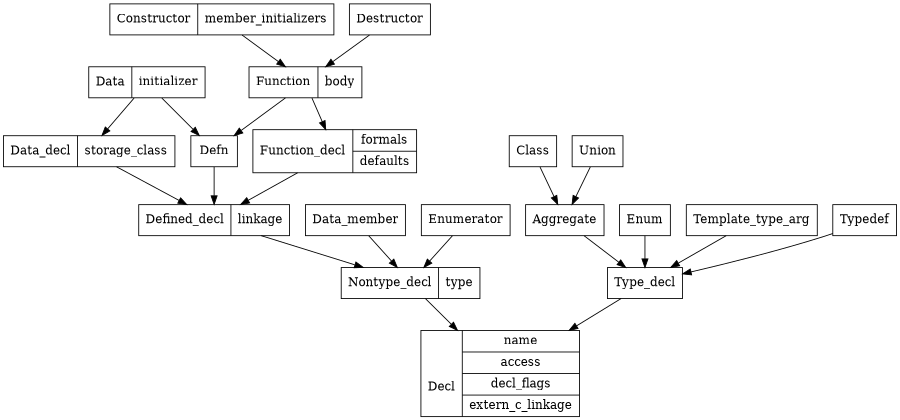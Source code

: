 digraph Alf {
	graph [size="6,9"];
	node [label="\N", shape=record];
	graph [bb="0,0,895,474"];
	Decl [label="\n\nDecl|{name|access|decl_flags|extern_c_linkage}", pos="553,50", rects="475,0,518,100 518,75,632,100 518,50,632,75 518,25,632,50 518,0,632,25", width="2.17", height="1.39"];
	Nontype_decl [label="Nontype_decl|{type}", pos="410,154", rects="342,136,438,172 438,136,478,172", width="1.89", height="0.50"];
	Defined_decl [label="Defined_decl|{linkage}", pos="215,226", rects="139,208,232,244 232,208,291,244", width="2.11", height="0.50"];
	Data_decl [label="Data_decl|{storage_class}", pos="85,305", rects="0,287,75,323 75,287,170,323", width="2.36", height="0.50"];
	Function_decl [label="Function_decl|{formals|defaults}", pos="339,305", rects="260,280,357,330 357,305,419,330 357,280,419,305", width="2.19", height="0.69"];
	Data [label="Data|{initializer}", pos="148,384", rects="92,366,135,402 135,366,204,402", width="1.56", height="0.50"];
	Function [label="Function|{body}", pos="277,384", rects="222,366,288,402 288,366,333,402", width="1.53", height="0.50"];
	Constructor [label="Constructor|{member_initializers}", pos="196,456", rects="90,438,174,474 174,438,302,474", width="2.94", height="0.50"];
	Aggregate [pos="561,226", rects="523,208,600,244", width="1.06", height="0.50"];
	Type_decl [pos="644,154", rects="606,136,682,172", width="1.06", height="0.50"];
	Class [pos="525,305", rects="498,287,552,323", width="0.75", height="0.50"];
	Union [pos="597,305", rects="570,287,624,323", width="0.75", height="0.50"];
	Defn [pos="215,305", rects="188,287,242,323", width="0.75", height="0.50"];
	Data_member [pos="357,226", rects="309,208,405,244", width="1.33", height="0.50"];
	Enum [pos="644,226", rects="617,208,671,244", width="0.75", height="0.50"];
	Enumerator [pos="464,226", rects="423,208,506,244", width="1.14", height="0.50"];
	Destructor [pos="358,456", rects="320,438,396,474", width="1.06", height="0.50"];
	Template_type_arg [pos="752,226", rects="689,208,815,244", width="1.75", height="0.50"];
	Typedef [pos="864,226", rects="833,208,896,244", width="0.86", height="0.50"];
	Aggregate -> Type_decl [pos="e,624,172 582,208 592,199 605,188 616,179"];
	Class -> Aggregate [pos="e,553,244 533,287 538,277 543,264 549,253"];
	Union -> Aggregate [pos="e,569,244 589,287 584,277 579,264 573,253"];
	Data -> Data_decl [pos="e,100,323 133,366 125,356 115,342 106,331"];
	Data -> Defn [pos="e,199,323 164,366 172,356 183,342 193,331"];
	Data_decl -> Defined_decl [pos="e,185,244 115,287 133,276 157,261 176,249"];
	Data_member -> Nontype_decl [pos="e,397,172 370,208 376,200 384,189 391,180"];
	Defined_decl -> Nontype_decl [pos="e,361,172 264,208 291,198 324,186 352,176"];
	Defn -> Defined_decl [pos="e,215,244 215,287 215,277 215,265 215,254"];
	Enum -> Type_decl [pos="e,644,172 644,208 644,200 644,191 644,182"];
	Enumerator -> Nontype_decl [pos="e,423,172 450,208 444,200 436,189 429,180"];
	Function -> Defn [pos="e,229,323 263,366 255,356 244,342 235,331"];
	Function -> Function_decl [pos="e,319,330 291,366 298,357 306,348 313,338"];
	Constructor -> Function [pos="e,257,402 216,438 226,429 238,418 249,409"];
	Destructor -> Function [pos="e,297,402 338,438 328,429 316,418 305,409"];
	Function_decl -> Defined_decl [pos="e,243,244 299,280 284,270 267,259 252,250"];
	Nontype_decl -> Decl [pos="e,484,100 435,136 447,128 461,117 476,106"];
	Template_type_arg -> Type_decl [pos="e,671,172 725,208 712,199 694,188 679,178"];
	Type_decl -> Decl [pos="e,597,100 628,136 621,128 612,118 604,108"];
	Typedef -> Type_decl [pos="e,682,164 833,211 830,210 827,209 824,208 780,192 729,176 692,166"];
}
